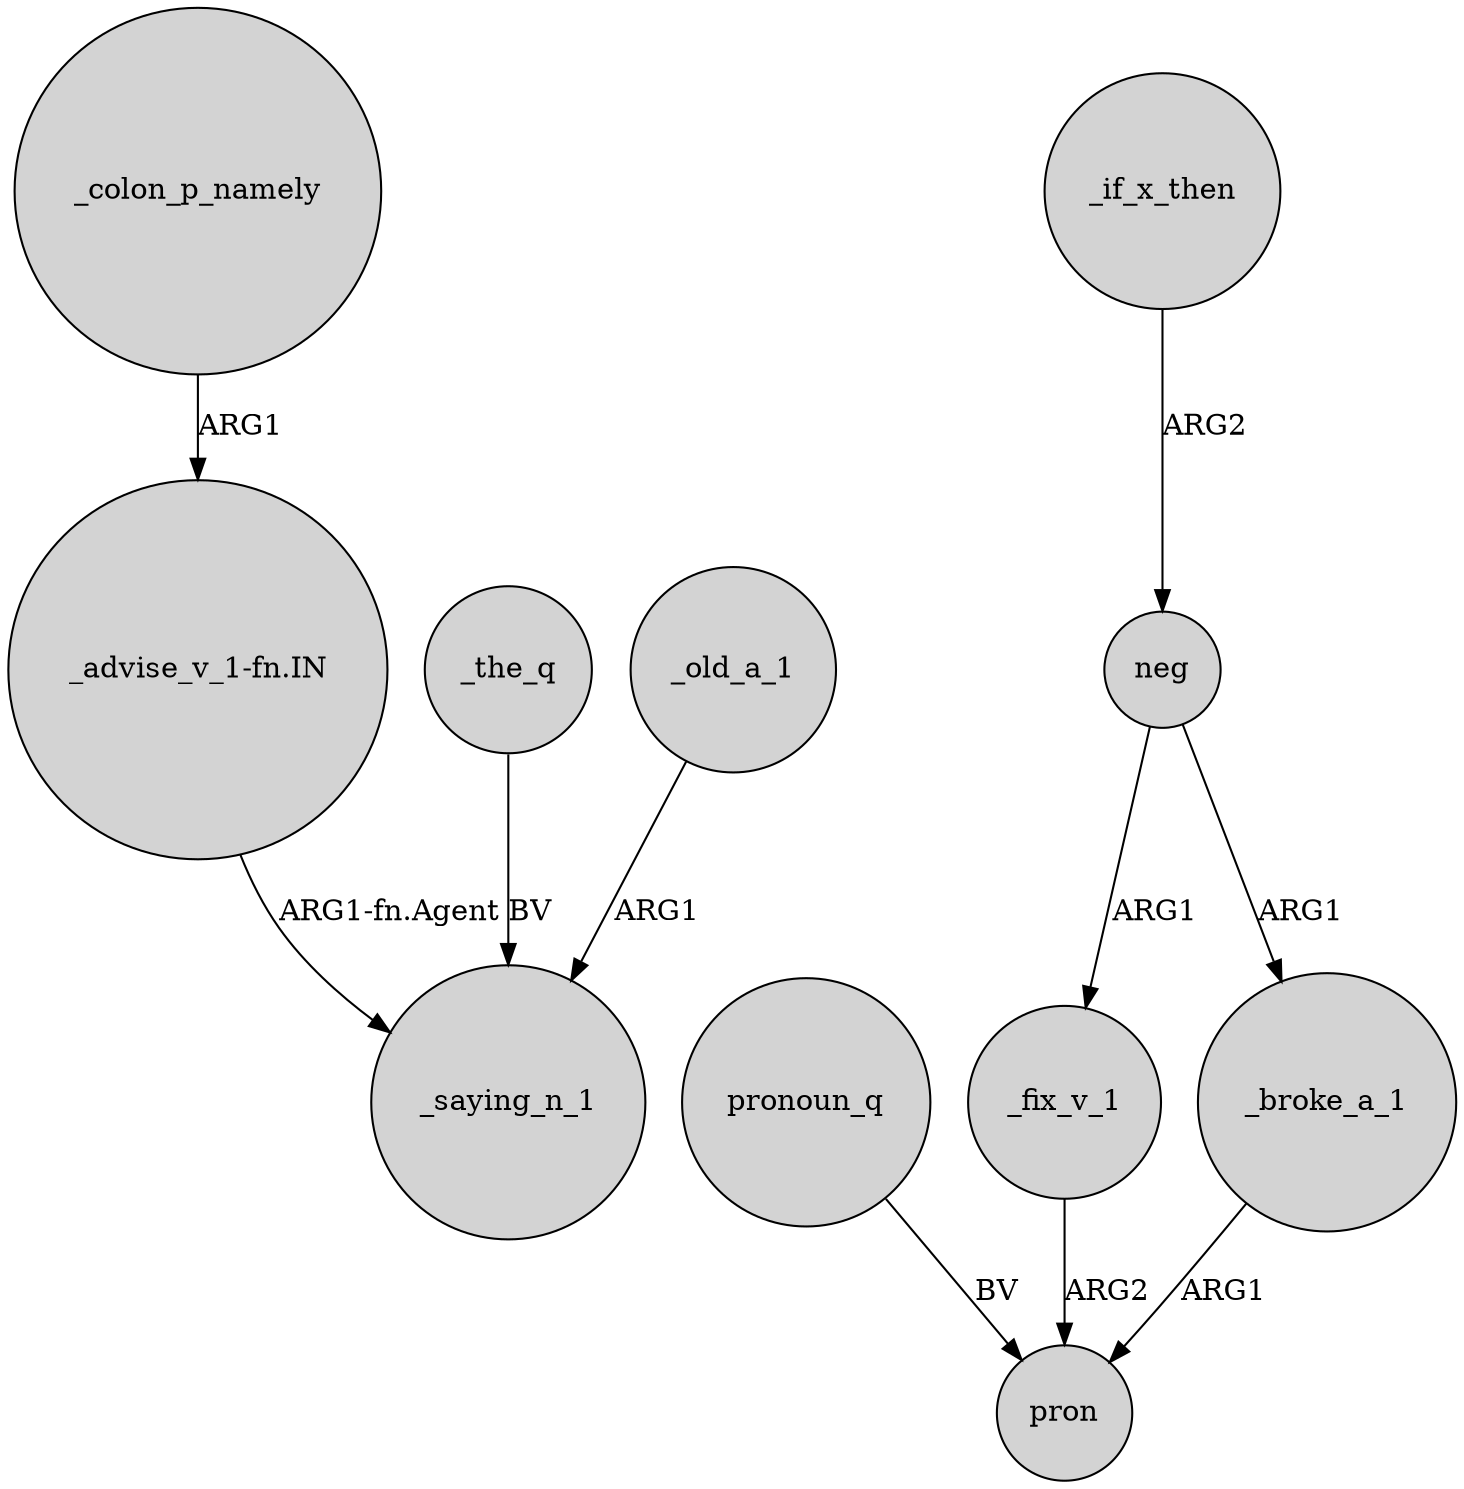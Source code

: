 digraph {
	node [shape=circle style=filled]
	_colon_p_namely -> "_advise_v_1-fn.IN" [label=ARG1]
	neg -> _fix_v_1 [label=ARG1]
	"_advise_v_1-fn.IN" -> _saying_n_1 [label="ARG1-fn.Agent"]
	neg -> _broke_a_1 [label=ARG1]
	_fix_v_1 -> pron [label=ARG2]
	_the_q -> _saying_n_1 [label=BV]
	_if_x_then -> neg [label=ARG2]
	_old_a_1 -> _saying_n_1 [label=ARG1]
	_broke_a_1 -> pron [label=ARG1]
	pronoun_q -> pron [label=BV]
}
